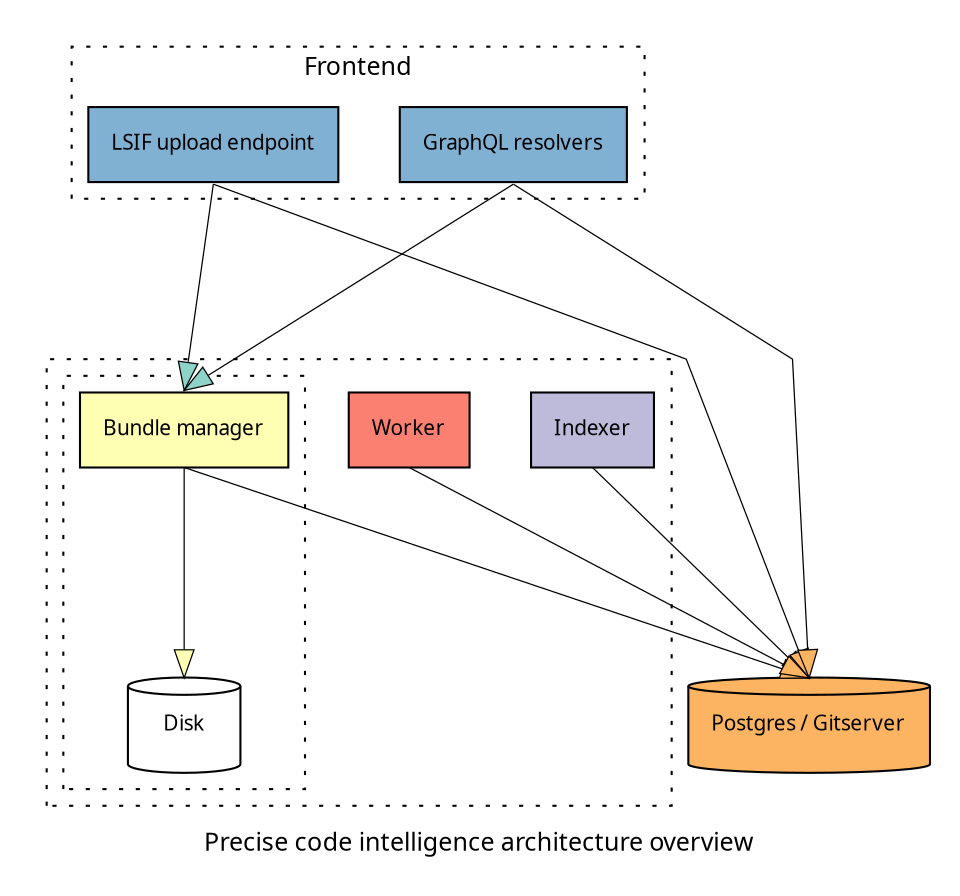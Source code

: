 digraph architecture {
    label="Precise code intelligence architecture overview"
    rankdir=TD
    ratio=fill
    ranksep=1.4
    nodesep=0.4
    stylesheet="/assets/architecture.css"
    splines="compound"
    compound=true

    graph [
        fontname="Iosevka"
        fontsize=12
        pad=0.2
    ]

    node [
        colorscheme="set312"
        style="filled"
        fillcolor="white"
        shape="rectangle"
        fontname="Iosevka"
        fontsize=10
        margin=0.15
        target="_blank"
    ]

    edge [
        colorscheme="set312"
        penwidth=0.6
        arrowtail=invis
        arrowsize=1.35
    ]

    subgraph cluster_services {
        label=""
        graph [style="dotted"]
        node [fillcolor="1"]

        subgraph cluster_bundle_manager_services {
            label=""
            graph [style="dotted"]
            node [fillcolor="2"]

            bundle_manager [
                label="Bundle manager"
                URL="https://github.com/sourcegraph/sourcegraph/tree/master/enterprise/cmd/precise-code-intel-bundle-manager"
            ]

            disk [
                label="Disk"
                shape="cylinder"
                fillcolor="white"
            ]
        }

        indexer [
            label="Indexer"
            fillcolor="3"
            URL="https://github.com/sourcegraph/sourcegraph/tree/master/enterprise/cmd/precise-code-intel-worker"
        ]

        worker [
            label="Worker"
            fillcolor="4"
            URL="https://github.com/sourcegraph/sourcegraph/tree/master/enterprise/cmd/precise-code-intel-worker"
        ]
    }

    subgraph cluster_frontend {
        label="Frontend"
        graph [style="dotted"]
        node [fillcolor="5"]

        http_api [
            label="LSIF upload endpoint"
            URL="https://github.com/sourcegraph/sourcegraph/tree/master/enterprise/internal/codeintel/httpapi"
        ]

        graphql_resolvers [
            label="GraphQL resolvers"
            URL="https://github.com/sourcegraph/sourcegraph/tree/master/enterprise/internal/codeintel/resolvers/graphql"
        ]
    }

    dbs [
        label="Postgres / Gitserver"
        shape="cylinder"
        fillcolor="6"
    ]

    graphql_resolvers:s -> bundle_manager:n [fillcolor="1"];
    http_api:s -> bundle_manager:n [fillcolor="1"];
    bundle_manager:s -> disk:n [fillcolor="2"];

    graphql_resolvers:s -> dbs:n [fillcolor="6"];
    http_api:s -> dbs:n [fillcolor="6"];
    bundle_manager:s -> dbs:n [fillcolor="6"];
    indexer:s -> dbs:n [fillcolor="6"];
    worker:s -> dbs:n [fillcolor="6"];
}
